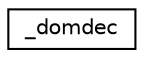 digraph "Graphical Class Hierarchy"
{
  edge [fontname="Helvetica",fontsize="10",labelfontname="Helvetica",labelfontsize="10"];
  node [fontname="Helvetica",fontsize="10",shape=record];
  rankdir="LR";
  Node1 [label="_domdec",height=0.2,width=0.4,color="black", fillcolor="white", style="filled",URL="$struct__domdec.html"];
}
